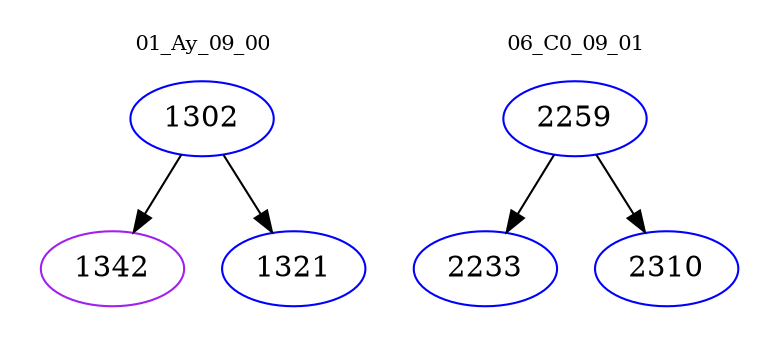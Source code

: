 digraph{
subgraph cluster_0 {
color = white
label = "01_Ay_09_00";
fontsize=10;
T0_1302 [label="1302", color="blue"]
T0_1302 -> T0_1342 [color="black"]
T0_1342 [label="1342", color="purple"]
T0_1302 -> T0_1321 [color="black"]
T0_1321 [label="1321", color="blue"]
}
subgraph cluster_1 {
color = white
label = "06_C0_09_01";
fontsize=10;
T1_2259 [label="2259", color="blue"]
T1_2259 -> T1_2233 [color="black"]
T1_2233 [label="2233", color="blue"]
T1_2259 -> T1_2310 [color="black"]
T1_2310 [label="2310", color="blue"]
}
}
